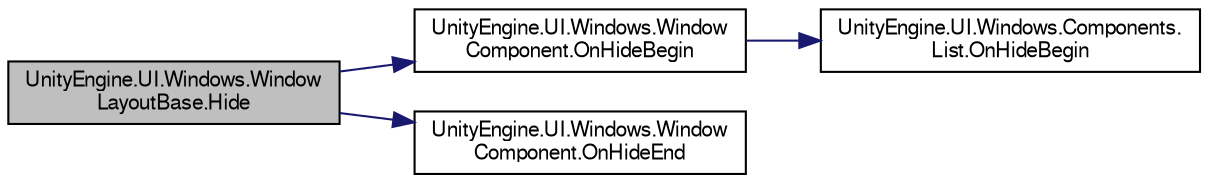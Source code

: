 digraph "UnityEngine.UI.Windows.WindowLayoutBase.Hide"
{
  edge [fontname="FreeSans",fontsize="10",labelfontname="FreeSans",labelfontsize="10"];
  node [fontname="FreeSans",fontsize="10",shape=record];
  rankdir="LR";
  Node1 [label="UnityEngine.UI.Windows.Window\lLayoutBase.Hide",height=0.2,width=0.4,color="black", fillcolor="grey75", style="filled", fontcolor="black"];
  Node1 -> Node2 [color="midnightblue",fontsize="10",style="solid",fontname="FreeSans"];
  Node2 [label="UnityEngine.UI.Windows.Window\lComponent.OnHideBegin",height=0.2,width=0.4,color="black", fillcolor="white", style="filled",URL="$class_unity_engine_1_1_u_i_1_1_windows_1_1_window_component.html#abbe2f59e0cb9c39d864bfe28c0de743a",tooltip="Raises the hide begin event. "];
  Node2 -> Node3 [color="midnightblue",fontsize="10",style="solid",fontname="FreeSans"];
  Node3 [label="UnityEngine.UI.Windows.Components.\lList.OnHideBegin",height=0.2,width=0.4,color="black", fillcolor="white", style="filled",URL="$class_unity_engine_1_1_u_i_1_1_windows_1_1_components_1_1_list.html#a01005cc650377159aeb3ed105b7769c1",tooltip="Raises the hide begin event. "];
  Node1 -> Node4 [color="midnightblue",fontsize="10",style="solid",fontname="FreeSans"];
  Node4 [label="UnityEngine.UI.Windows.Window\lComponent.OnHideEnd",height=0.2,width=0.4,color="black", fillcolor="white", style="filled",URL="$class_unity_engine_1_1_u_i_1_1_windows_1_1_window_component.html#a7f130d48dc990f69f45b35a7ebcd915a",tooltip="Raises the hide end event. "];
}

